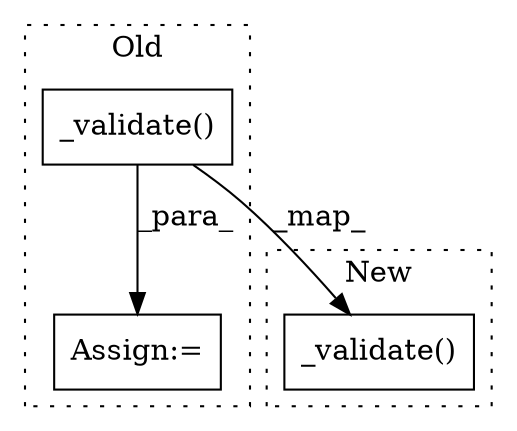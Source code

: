 digraph G {
subgraph cluster0 {
1 [label="_validate()" a="75" s="2643" l="170" shape="box"];
3 [label="Assign:=" a="68" s="2627" l="16" shape="box"];
label = "Old";
style="dotted";
}
subgraph cluster1 {
2 [label="_validate()" a="75" s="2941" l="207" shape="box"];
label = "New";
style="dotted";
}
1 -> 2 [label="_map_"];
1 -> 3 [label="_para_"];
}